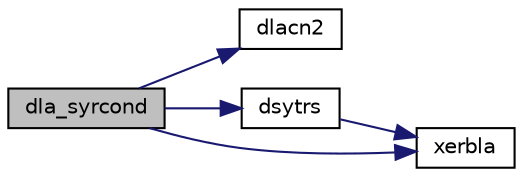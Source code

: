 digraph "dla_syrcond"
{
 // LATEX_PDF_SIZE
  edge [fontname="Helvetica",fontsize="10",labelfontname="Helvetica",labelfontsize="10"];
  node [fontname="Helvetica",fontsize="10",shape=record];
  rankdir="LR";
  Node1 [label="dla_syrcond",height=0.2,width=0.4,color="black", fillcolor="grey75", style="filled", fontcolor="black",tooltip="DLA_SYRCOND estimates the Skeel condition number for a symmetric indefinite matrix."];
  Node1 -> Node2 [color="midnightblue",fontsize="10",style="solid",fontname="Helvetica"];
  Node2 [label="dlacn2",height=0.2,width=0.4,color="black", fillcolor="white", style="filled",URL="$dlacn2_8f.html#a9b62da514b4a671acd3e3f63d018f01e",tooltip="DLACN2 estimates the 1-norm of a square matrix, using reverse communication for evaluating matrix-vec..."];
  Node1 -> Node3 [color="midnightblue",fontsize="10",style="solid",fontname="Helvetica"];
  Node3 [label="dsytrs",height=0.2,width=0.4,color="black", fillcolor="white", style="filled",URL="$dsytrs_8f.html#a6a223e61effac7232e98b422f147f032",tooltip="DSYTRS"];
  Node3 -> Node4 [color="midnightblue",fontsize="10",style="solid",fontname="Helvetica"];
  Node4 [label="xerbla",height=0.2,width=0.4,color="black", fillcolor="white", style="filled",URL="$xerbla_8f.html#a377ee61015baf8dea7770b3a404b1c07",tooltip="XERBLA"];
  Node1 -> Node4 [color="midnightblue",fontsize="10",style="solid",fontname="Helvetica"];
}
